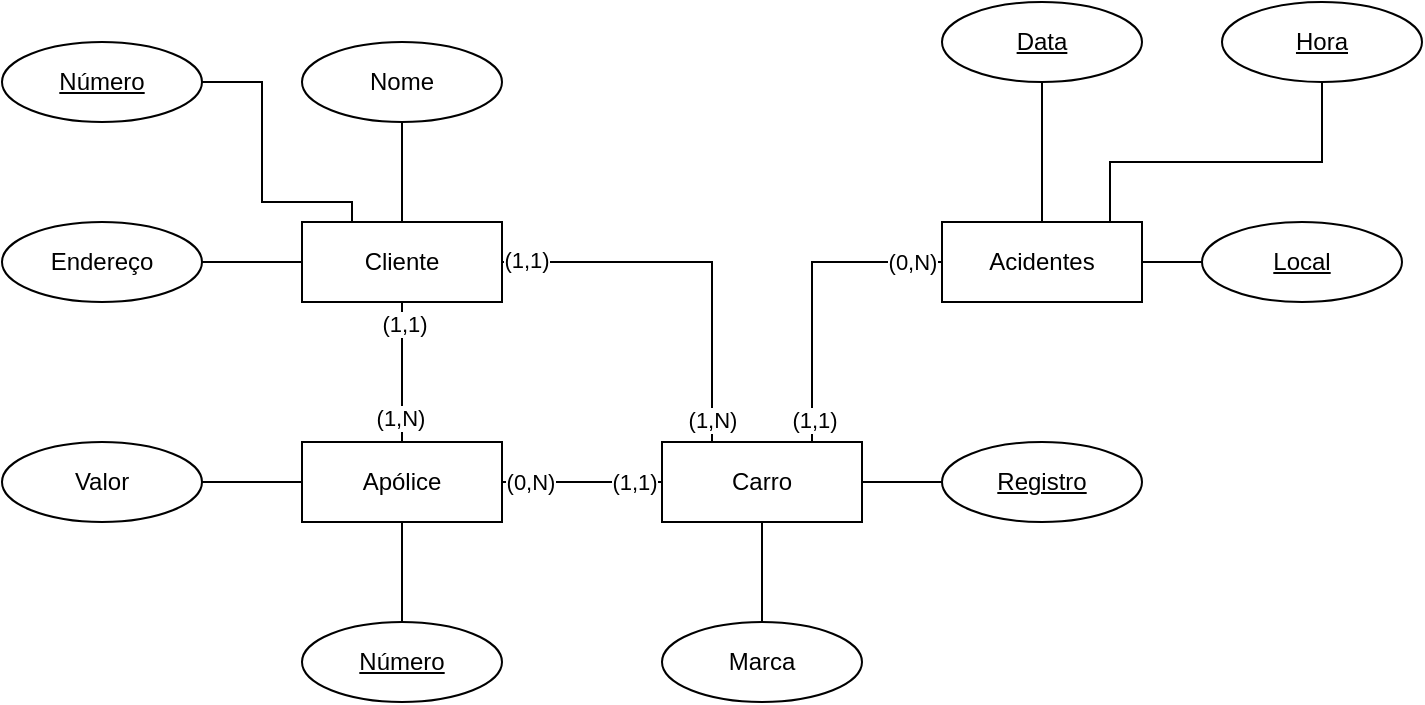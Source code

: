 <mxfile version="15.5.6" type="github">
  <diagram id="70E2S9sxuHQzDW2P-FZV" name="Page-1">
    <mxGraphModel dx="868" dy="496" grid="1" gridSize="10" guides="1" tooltips="1" connect="1" arrows="1" fold="1" page="1" pageScale="1" pageWidth="1169" pageHeight="827" math="0" shadow="0">
      <root>
        <mxCell id="0" />
        <mxCell id="1" parent="0" />
        <mxCell id="qaxNMComh1ngWyjnlw_U-7" style="edgeStyle=orthogonalEdgeStyle;rounded=0;orthogonalLoop=1;jettySize=auto;html=1;exitX=0.5;exitY=1;exitDx=0;exitDy=0;entryX=0.5;entryY=0;entryDx=0;entryDy=0;endArrow=none;endFill=0;" edge="1" parent="1" source="qaxNMComh1ngWyjnlw_U-1" target="qaxNMComh1ngWyjnlw_U-4">
          <mxGeometry relative="1" as="geometry" />
        </mxCell>
        <mxCell id="qaxNMComh1ngWyjnlw_U-8" value="(1,1)" style="edgeLabel;html=1;align=center;verticalAlign=middle;resizable=0;points=[];" vertex="1" connectable="0" parent="qaxNMComh1ngWyjnlw_U-7">
          <mxGeometry x="-0.704" y="1" relative="1" as="geometry">
            <mxPoint as="offset" />
          </mxGeometry>
        </mxCell>
        <mxCell id="qaxNMComh1ngWyjnlw_U-9" value="(1,N)" style="edgeLabel;html=1;align=center;verticalAlign=middle;resizable=0;points=[];" vertex="1" connectable="0" parent="qaxNMComh1ngWyjnlw_U-7">
          <mxGeometry x="0.654" y="-1" relative="1" as="geometry">
            <mxPoint as="offset" />
          </mxGeometry>
        </mxCell>
        <mxCell id="qaxNMComh1ngWyjnlw_U-25" style="edgeStyle=orthogonalEdgeStyle;rounded=0;orthogonalLoop=1;jettySize=auto;html=1;exitX=0;exitY=0.5;exitDx=0;exitDy=0;entryX=1;entryY=0.5;entryDx=0;entryDy=0;endArrow=none;endFill=0;" edge="1" parent="1" source="qaxNMComh1ngWyjnlw_U-1" target="qaxNMComh1ngWyjnlw_U-24">
          <mxGeometry relative="1" as="geometry" />
        </mxCell>
        <mxCell id="qaxNMComh1ngWyjnlw_U-26" style="edgeStyle=orthogonalEdgeStyle;rounded=0;orthogonalLoop=1;jettySize=auto;html=1;exitX=0.5;exitY=0;exitDx=0;exitDy=0;entryX=0.5;entryY=1;entryDx=0;entryDy=0;endArrow=none;endFill=0;" edge="1" parent="1" source="qaxNMComh1ngWyjnlw_U-1" target="qaxNMComh1ngWyjnlw_U-23">
          <mxGeometry relative="1" as="geometry" />
        </mxCell>
        <mxCell id="qaxNMComh1ngWyjnlw_U-27" style="edgeStyle=orthogonalEdgeStyle;rounded=0;orthogonalLoop=1;jettySize=auto;html=1;exitX=0.25;exitY=0;exitDx=0;exitDy=0;entryX=1;entryY=0.5;entryDx=0;entryDy=0;endArrow=none;endFill=0;" edge="1" parent="1" source="qaxNMComh1ngWyjnlw_U-1" target="qaxNMComh1ngWyjnlw_U-2">
          <mxGeometry relative="1" as="geometry">
            <Array as="points">
              <mxPoint x="335" y="320" />
              <mxPoint x="290" y="320" />
              <mxPoint x="290" y="260" />
            </Array>
          </mxGeometry>
        </mxCell>
        <mxCell id="qaxNMComh1ngWyjnlw_U-1" value="Cliente" style="whiteSpace=wrap;html=1;align=center;" vertex="1" parent="1">
          <mxGeometry x="310" y="330" width="100" height="40" as="geometry" />
        </mxCell>
        <mxCell id="qaxNMComh1ngWyjnlw_U-2" value="&lt;u&gt;Número&lt;/u&gt;" style="ellipse;whiteSpace=wrap;html=1;align=center;" vertex="1" parent="1">
          <mxGeometry x="160" y="240" width="100" height="40" as="geometry" />
        </mxCell>
        <mxCell id="qaxNMComh1ngWyjnlw_U-12" value="" style="edgeStyle=orthogonalEdgeStyle;rounded=0;orthogonalLoop=1;jettySize=auto;html=1;endArrow=none;endFill=0;" edge="1" parent="1" source="qaxNMComh1ngWyjnlw_U-4" target="qaxNMComh1ngWyjnlw_U-5">
          <mxGeometry relative="1" as="geometry" />
        </mxCell>
        <mxCell id="qaxNMComh1ngWyjnlw_U-31" style="edgeStyle=orthogonalEdgeStyle;rounded=0;orthogonalLoop=1;jettySize=auto;html=1;exitX=0;exitY=0.5;exitDx=0;exitDy=0;entryX=1;entryY=0.5;entryDx=0;entryDy=0;endArrow=none;endFill=0;" edge="1" parent="1" source="qaxNMComh1ngWyjnlw_U-4" target="qaxNMComh1ngWyjnlw_U-30">
          <mxGeometry relative="1" as="geometry" />
        </mxCell>
        <mxCell id="qaxNMComh1ngWyjnlw_U-4" value="Apólice" style="whiteSpace=wrap;html=1;align=center;" vertex="1" parent="1">
          <mxGeometry x="310" y="440" width="100" height="40" as="geometry" />
        </mxCell>
        <mxCell id="qaxNMComh1ngWyjnlw_U-10" style="edgeStyle=orthogonalEdgeStyle;rounded=0;orthogonalLoop=1;jettySize=auto;html=1;exitX=0;exitY=0.5;exitDx=0;exitDy=0;entryX=1;entryY=0.5;entryDx=0;entryDy=0;endArrow=none;endFill=0;" edge="1" parent="1" source="qaxNMComh1ngWyjnlw_U-5" target="qaxNMComh1ngWyjnlw_U-4">
          <mxGeometry relative="1" as="geometry">
            <Array as="points">
              <mxPoint x="420" y="460" />
              <mxPoint x="420" y="460" />
            </Array>
          </mxGeometry>
        </mxCell>
        <mxCell id="qaxNMComh1ngWyjnlw_U-11" value="(0,N)" style="edgeLabel;html=1;align=center;verticalAlign=middle;resizable=0;points=[];" vertex="1" connectable="0" parent="qaxNMComh1ngWyjnlw_U-10">
          <mxGeometry x="0.813" relative="1" as="geometry">
            <mxPoint x="6" as="offset" />
          </mxGeometry>
        </mxCell>
        <mxCell id="qaxNMComh1ngWyjnlw_U-13" value="(1,1)" style="edgeLabel;html=1;align=center;verticalAlign=middle;resizable=0;points=[];" vertex="1" connectable="0" parent="qaxNMComh1ngWyjnlw_U-10">
          <mxGeometry x="-0.651" relative="1" as="geometry">
            <mxPoint as="offset" />
          </mxGeometry>
        </mxCell>
        <mxCell id="qaxNMComh1ngWyjnlw_U-14" style="edgeStyle=orthogonalEdgeStyle;rounded=0;orthogonalLoop=1;jettySize=auto;html=1;exitX=0.25;exitY=0;exitDx=0;exitDy=0;entryX=1;entryY=0.5;entryDx=0;entryDy=0;endArrow=none;endFill=0;" edge="1" parent="1" source="qaxNMComh1ngWyjnlw_U-5" target="qaxNMComh1ngWyjnlw_U-1">
          <mxGeometry relative="1" as="geometry">
            <Array as="points">
              <mxPoint x="515" y="350" />
            </Array>
          </mxGeometry>
        </mxCell>
        <mxCell id="qaxNMComh1ngWyjnlw_U-15" value="(1,1)" style="edgeLabel;html=1;align=center;verticalAlign=middle;resizable=0;points=[];" vertex="1" connectable="0" parent="qaxNMComh1ngWyjnlw_U-14">
          <mxGeometry x="0.876" y="-1" relative="1" as="geometry">
            <mxPoint as="offset" />
          </mxGeometry>
        </mxCell>
        <mxCell id="qaxNMComh1ngWyjnlw_U-16" value="(1,N)" style="edgeLabel;html=1;align=center;verticalAlign=middle;resizable=0;points=[];" vertex="1" connectable="0" parent="qaxNMComh1ngWyjnlw_U-14">
          <mxGeometry x="-0.889" relative="1" as="geometry">
            <mxPoint as="offset" />
          </mxGeometry>
        </mxCell>
        <mxCell id="qaxNMComh1ngWyjnlw_U-18" style="edgeStyle=orthogonalEdgeStyle;rounded=0;orthogonalLoop=1;jettySize=auto;html=1;exitX=0.75;exitY=0;exitDx=0;exitDy=0;entryX=0;entryY=0.5;entryDx=0;entryDy=0;endArrow=none;endFill=0;" edge="1" parent="1" source="qaxNMComh1ngWyjnlw_U-5" target="qaxNMComh1ngWyjnlw_U-6">
          <mxGeometry relative="1" as="geometry" />
        </mxCell>
        <mxCell id="qaxNMComh1ngWyjnlw_U-21" value="(1,1)" style="edgeLabel;html=1;align=center;verticalAlign=middle;resizable=0;points=[];" vertex="1" connectable="0" parent="qaxNMComh1ngWyjnlw_U-18">
          <mxGeometry x="-0.851" y="-1" relative="1" as="geometry">
            <mxPoint as="offset" />
          </mxGeometry>
        </mxCell>
        <mxCell id="qaxNMComh1ngWyjnlw_U-22" value="(0,N)" style="edgeLabel;html=1;align=center;verticalAlign=middle;resizable=0;points=[];" vertex="1" connectable="0" parent="qaxNMComh1ngWyjnlw_U-18">
          <mxGeometry x="0.878" relative="1" as="geometry">
            <mxPoint x="-6" as="offset" />
          </mxGeometry>
        </mxCell>
        <mxCell id="qaxNMComh1ngWyjnlw_U-5" value="Carro" style="whiteSpace=wrap;html=1;align=center;" vertex="1" parent="1">
          <mxGeometry x="490" y="440" width="100" height="40" as="geometry" />
        </mxCell>
        <mxCell id="qaxNMComh1ngWyjnlw_U-41" style="edgeStyle=orthogonalEdgeStyle;rounded=0;orthogonalLoop=1;jettySize=auto;html=1;exitX=0.84;exitY=0.05;exitDx=0;exitDy=0;entryX=0.5;entryY=1;entryDx=0;entryDy=0;endArrow=none;endFill=0;exitPerimeter=0;" edge="1" parent="1" source="qaxNMComh1ngWyjnlw_U-6" target="qaxNMComh1ngWyjnlw_U-38">
          <mxGeometry relative="1" as="geometry">
            <Array as="points">
              <mxPoint x="714" y="300" />
              <mxPoint x="820" y="300" />
            </Array>
          </mxGeometry>
        </mxCell>
        <mxCell id="qaxNMComh1ngWyjnlw_U-6" value="Acidentes" style="whiteSpace=wrap;html=1;align=center;" vertex="1" parent="1">
          <mxGeometry x="630" y="330" width="100" height="40" as="geometry" />
        </mxCell>
        <mxCell id="qaxNMComh1ngWyjnlw_U-23" value="Nome" style="ellipse;whiteSpace=wrap;html=1;align=center;" vertex="1" parent="1">
          <mxGeometry x="310" y="240" width="100" height="40" as="geometry" />
        </mxCell>
        <mxCell id="qaxNMComh1ngWyjnlw_U-24" value="Endereço" style="ellipse;whiteSpace=wrap;html=1;align=center;" vertex="1" parent="1">
          <mxGeometry x="160" y="330" width="100" height="40" as="geometry" />
        </mxCell>
        <mxCell id="qaxNMComh1ngWyjnlw_U-29" style="edgeStyle=orthogonalEdgeStyle;rounded=0;orthogonalLoop=1;jettySize=auto;html=1;exitX=0.5;exitY=0;exitDx=0;exitDy=0;entryX=0.5;entryY=1;entryDx=0;entryDy=0;endArrow=none;endFill=0;" edge="1" parent="1" source="qaxNMComh1ngWyjnlw_U-28" target="qaxNMComh1ngWyjnlw_U-4">
          <mxGeometry relative="1" as="geometry" />
        </mxCell>
        <mxCell id="qaxNMComh1ngWyjnlw_U-28" value="&lt;u&gt;Número&lt;/u&gt;" style="ellipse;whiteSpace=wrap;html=1;align=center;" vertex="1" parent="1">
          <mxGeometry x="310" y="530" width="100" height="40" as="geometry" />
        </mxCell>
        <mxCell id="qaxNMComh1ngWyjnlw_U-30" value="Valor" style="ellipse;whiteSpace=wrap;html=1;align=center;" vertex="1" parent="1">
          <mxGeometry x="160" y="440" width="100" height="40" as="geometry" />
        </mxCell>
        <mxCell id="qaxNMComh1ngWyjnlw_U-35" style="edgeStyle=orthogonalEdgeStyle;rounded=0;orthogonalLoop=1;jettySize=auto;html=1;exitX=0;exitY=0.5;exitDx=0;exitDy=0;entryX=1;entryY=0.5;entryDx=0;entryDy=0;endArrow=none;endFill=0;" edge="1" parent="1" source="qaxNMComh1ngWyjnlw_U-32" target="qaxNMComh1ngWyjnlw_U-5">
          <mxGeometry relative="1" as="geometry" />
        </mxCell>
        <mxCell id="qaxNMComh1ngWyjnlw_U-32" value="&lt;u&gt;Registro&lt;/u&gt;" style="ellipse;whiteSpace=wrap;html=1;align=center;" vertex="1" parent="1">
          <mxGeometry x="630" y="440" width="100" height="40" as="geometry" />
        </mxCell>
        <mxCell id="qaxNMComh1ngWyjnlw_U-34" style="edgeStyle=orthogonalEdgeStyle;rounded=0;orthogonalLoop=1;jettySize=auto;html=1;exitX=0.5;exitY=0;exitDx=0;exitDy=0;entryX=0.5;entryY=1;entryDx=0;entryDy=0;endArrow=none;endFill=0;" edge="1" parent="1" source="qaxNMComh1ngWyjnlw_U-33" target="qaxNMComh1ngWyjnlw_U-5">
          <mxGeometry relative="1" as="geometry" />
        </mxCell>
        <mxCell id="qaxNMComh1ngWyjnlw_U-33" value="Marca" style="ellipse;whiteSpace=wrap;html=1;align=center;" vertex="1" parent="1">
          <mxGeometry x="490" y="530" width="100" height="40" as="geometry" />
        </mxCell>
        <mxCell id="qaxNMComh1ngWyjnlw_U-37" style="edgeStyle=orthogonalEdgeStyle;rounded=0;orthogonalLoop=1;jettySize=auto;html=1;exitX=0.5;exitY=1;exitDx=0;exitDy=0;entryX=0.5;entryY=0;entryDx=0;entryDy=0;endArrow=none;endFill=0;" edge="1" parent="1" source="qaxNMComh1ngWyjnlw_U-36" target="qaxNMComh1ngWyjnlw_U-6">
          <mxGeometry relative="1" as="geometry" />
        </mxCell>
        <mxCell id="qaxNMComh1ngWyjnlw_U-36" value="&lt;u&gt;Data&lt;/u&gt;" style="ellipse;whiteSpace=wrap;html=1;align=center;" vertex="1" parent="1">
          <mxGeometry x="630" y="220" width="100" height="40" as="geometry" />
        </mxCell>
        <mxCell id="qaxNMComh1ngWyjnlw_U-38" value="&lt;u&gt;Hora&lt;/u&gt;" style="ellipse;whiteSpace=wrap;html=1;align=center;" vertex="1" parent="1">
          <mxGeometry x="770" y="220" width="100" height="40" as="geometry" />
        </mxCell>
        <mxCell id="qaxNMComh1ngWyjnlw_U-40" style="edgeStyle=orthogonalEdgeStyle;rounded=0;orthogonalLoop=1;jettySize=auto;html=1;exitX=0;exitY=0.5;exitDx=0;exitDy=0;entryX=1;entryY=0.5;entryDx=0;entryDy=0;endArrow=none;endFill=0;" edge="1" parent="1" source="qaxNMComh1ngWyjnlw_U-39" target="qaxNMComh1ngWyjnlw_U-6">
          <mxGeometry relative="1" as="geometry" />
        </mxCell>
        <mxCell id="qaxNMComh1ngWyjnlw_U-39" value="&lt;u&gt;Local&lt;/u&gt;" style="ellipse;whiteSpace=wrap;html=1;align=center;" vertex="1" parent="1">
          <mxGeometry x="760" y="330" width="100" height="40" as="geometry" />
        </mxCell>
      </root>
    </mxGraphModel>
  </diagram>
</mxfile>
